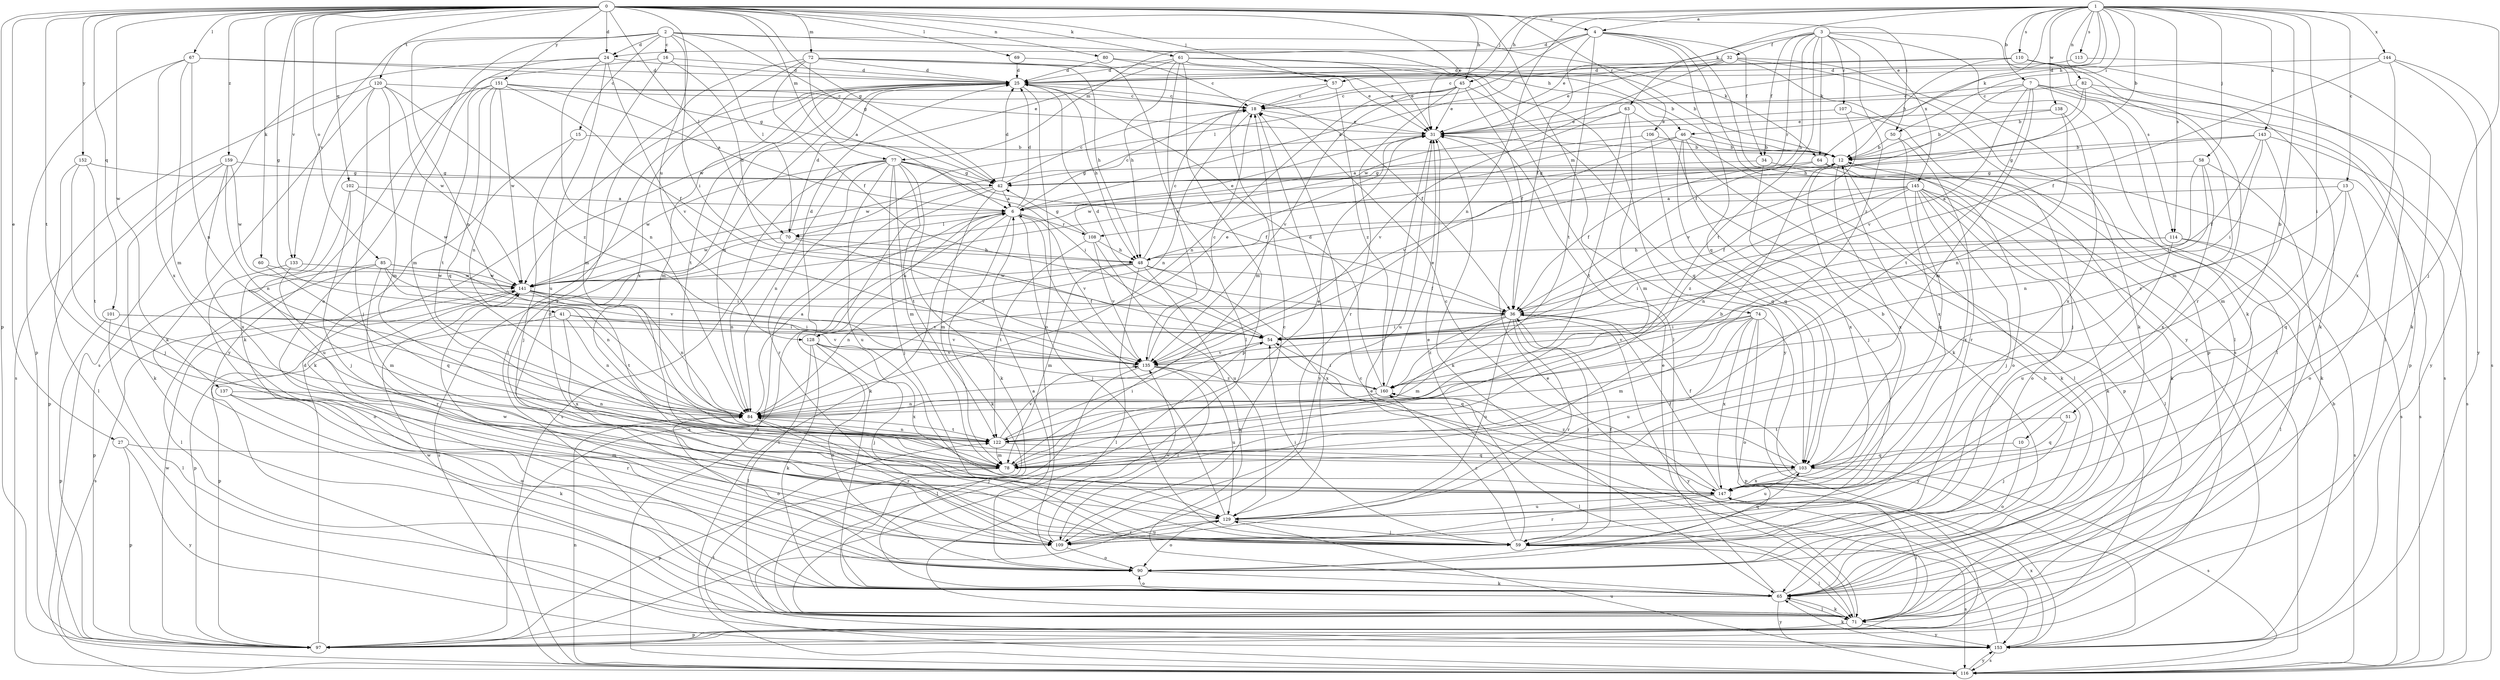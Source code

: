 strict digraph  {
0;
1;
2;
3;
4;
6;
7;
10;
12;
13;
15;
16;
18;
24;
25;
27;
31;
32;
34;
36;
41;
42;
45;
46;
48;
50;
51;
54;
57;
58;
59;
60;
61;
63;
64;
65;
67;
69;
70;
71;
72;
74;
77;
78;
80;
82;
84;
85;
90;
97;
101;
102;
103;
106;
107;
108;
109;
110;
113;
114;
116;
120;
122;
128;
129;
133;
135;
137;
138;
141;
143;
144;
145;
147;
151;
152;
153;
159;
160;
0 -> 4  [label=a];
0 -> 24  [label=d];
0 -> 27  [label=e];
0 -> 31  [label=e];
0 -> 41  [label=g];
0 -> 42  [label=g];
0 -> 45  [label=h];
0 -> 50  [label=i];
0 -> 57  [label=j];
0 -> 60  [label=k];
0 -> 61  [label=k];
0 -> 67  [label=l];
0 -> 69  [label=l];
0 -> 70  [label=l];
0 -> 72  [label=m];
0 -> 74  [label=m];
0 -> 77  [label=m];
0 -> 80  [label=n];
0 -> 85  [label=o];
0 -> 97  [label=p];
0 -> 101  [label=q];
0 -> 102  [label=q];
0 -> 106  [label=r];
0 -> 120  [label=t];
0 -> 122  [label=t];
0 -> 128  [label=u];
0 -> 133  [label=v];
0 -> 137  [label=w];
0 -> 151  [label=y];
0 -> 152  [label=y];
0 -> 159  [label=z];
1 -> 4  [label=a];
1 -> 7  [label=b];
1 -> 10  [label=b];
1 -> 12  [label=b];
1 -> 13  [label=c];
1 -> 31  [label=e];
1 -> 45  [label=h];
1 -> 46  [label=h];
1 -> 50  [label=i];
1 -> 51  [label=i];
1 -> 57  [label=j];
1 -> 58  [label=j];
1 -> 59  [label=j];
1 -> 63  [label=k];
1 -> 64  [label=k];
1 -> 82  [label=n];
1 -> 84  [label=n];
1 -> 110  [label=s];
1 -> 113  [label=s];
1 -> 114  [label=s];
1 -> 138  [label=w];
1 -> 143  [label=x];
1 -> 144  [label=x];
2 -> 15  [label=c];
2 -> 16  [label=c];
2 -> 24  [label=d];
2 -> 42  [label=g];
2 -> 46  [label=h];
2 -> 54  [label=i];
2 -> 64  [label=k];
2 -> 70  [label=l];
2 -> 84  [label=n];
2 -> 90  [label=o];
2 -> 133  [label=v];
3 -> 31  [label=e];
3 -> 32  [label=f];
3 -> 34  [label=f];
3 -> 48  [label=h];
3 -> 64  [label=k];
3 -> 65  [label=k];
3 -> 107  [label=r];
3 -> 108  [label=r];
3 -> 114  [label=s];
3 -> 122  [label=t];
3 -> 145  [label=x];
3 -> 160  [label=z];
4 -> 24  [label=d];
4 -> 34  [label=f];
4 -> 36  [label=f];
4 -> 70  [label=l];
4 -> 77  [label=m];
4 -> 103  [label=q];
4 -> 116  [label=s];
4 -> 122  [label=t];
4 -> 153  [label=y];
6 -> 18  [label=c];
6 -> 25  [label=d];
6 -> 59  [label=j];
6 -> 65  [label=k];
6 -> 70  [label=l];
6 -> 108  [label=r];
6 -> 116  [label=s];
6 -> 128  [label=u];
6 -> 135  [label=v];
6 -> 141  [label=w];
7 -> 18  [label=c];
7 -> 36  [label=f];
7 -> 71  [label=l];
7 -> 78  [label=m];
7 -> 97  [label=p];
7 -> 116  [label=s];
7 -> 122  [label=t];
7 -> 135  [label=v];
10 -> 90  [label=o];
10 -> 103  [label=q];
12 -> 42  [label=g];
12 -> 65  [label=k];
12 -> 116  [label=s];
12 -> 147  [label=x];
13 -> 6  [label=a];
13 -> 90  [label=o];
13 -> 103  [label=q];
13 -> 160  [label=z];
15 -> 12  [label=b];
15 -> 59  [label=j];
15 -> 65  [label=k];
16 -> 25  [label=d];
16 -> 48  [label=h];
16 -> 78  [label=m];
16 -> 153  [label=y];
18 -> 31  [label=e];
18 -> 84  [label=n];
18 -> 153  [label=y];
24 -> 25  [label=d];
24 -> 78  [label=m];
24 -> 84  [label=n];
24 -> 116  [label=s];
24 -> 129  [label=u];
24 -> 135  [label=v];
25 -> 18  [label=c];
25 -> 36  [label=f];
25 -> 48  [label=h];
25 -> 71  [label=l];
25 -> 78  [label=m];
25 -> 84  [label=n];
25 -> 90  [label=o];
25 -> 122  [label=t];
27 -> 78  [label=m];
27 -> 97  [label=p];
27 -> 153  [label=y];
31 -> 12  [label=b];
31 -> 65  [label=k];
31 -> 129  [label=u];
31 -> 141  [label=w];
32 -> 6  [label=a];
32 -> 25  [label=d];
32 -> 31  [label=e];
32 -> 65  [label=k];
32 -> 71  [label=l];
32 -> 97  [label=p];
32 -> 141  [label=w];
34 -> 42  [label=g];
34 -> 116  [label=s];
34 -> 147  [label=x];
36 -> 54  [label=i];
36 -> 59  [label=j];
36 -> 78  [label=m];
36 -> 109  [label=r];
36 -> 129  [label=u];
36 -> 153  [label=y];
36 -> 160  [label=z];
41 -> 54  [label=i];
41 -> 84  [label=n];
41 -> 97  [label=p];
41 -> 135  [label=v];
41 -> 147  [label=x];
42 -> 6  [label=a];
42 -> 18  [label=c];
42 -> 25  [label=d];
42 -> 65  [label=k];
42 -> 78  [label=m];
42 -> 116  [label=s];
45 -> 18  [label=c];
45 -> 31  [label=e];
45 -> 36  [label=f];
45 -> 84  [label=n];
45 -> 103  [label=q];
45 -> 109  [label=r];
45 -> 135  [label=v];
46 -> 12  [label=b];
46 -> 59  [label=j];
46 -> 71  [label=l];
46 -> 97  [label=p];
46 -> 103  [label=q];
46 -> 135  [label=v];
46 -> 141  [label=w];
48 -> 18  [label=c];
48 -> 36  [label=f];
48 -> 65  [label=k];
48 -> 71  [label=l];
48 -> 78  [label=m];
48 -> 84  [label=n];
48 -> 141  [label=w];
48 -> 147  [label=x];
50 -> 12  [label=b];
50 -> 109  [label=r];
50 -> 147  [label=x];
51 -> 59  [label=j];
51 -> 103  [label=q];
51 -> 122  [label=t];
54 -> 25  [label=d];
54 -> 103  [label=q];
54 -> 135  [label=v];
57 -> 18  [label=c];
57 -> 78  [label=m];
57 -> 160  [label=z];
58 -> 42  [label=g];
58 -> 54  [label=i];
58 -> 65  [label=k];
58 -> 84  [label=n];
58 -> 147  [label=x];
59 -> 31  [label=e];
59 -> 36  [label=f];
59 -> 54  [label=i];
59 -> 71  [label=l];
59 -> 103  [label=q];
59 -> 116  [label=s];
59 -> 160  [label=z];
60 -> 103  [label=q];
60 -> 141  [label=w];
61 -> 12  [label=b];
61 -> 25  [label=d];
61 -> 31  [label=e];
61 -> 48  [label=h];
61 -> 71  [label=l];
61 -> 97  [label=p];
61 -> 135  [label=v];
61 -> 141  [label=w];
61 -> 153  [label=y];
63 -> 31  [label=e];
63 -> 65  [label=k];
63 -> 78  [label=m];
63 -> 122  [label=t];
63 -> 135  [label=v];
64 -> 36  [label=f];
64 -> 42  [label=g];
64 -> 65  [label=k];
64 -> 90  [label=o];
65 -> 12  [label=b];
65 -> 31  [label=e];
65 -> 71  [label=l];
65 -> 90  [label=o];
65 -> 153  [label=y];
67 -> 25  [label=d];
67 -> 42  [label=g];
67 -> 78  [label=m];
67 -> 84  [label=n];
67 -> 97  [label=p];
67 -> 147  [label=x];
69 -> 25  [label=d];
69 -> 71  [label=l];
70 -> 25  [label=d];
70 -> 48  [label=h];
70 -> 84  [label=n];
70 -> 116  [label=s];
70 -> 135  [label=v];
71 -> 31  [label=e];
71 -> 65  [label=k];
71 -> 97  [label=p];
71 -> 141  [label=w];
71 -> 153  [label=y];
72 -> 6  [label=a];
72 -> 12  [label=b];
72 -> 25  [label=d];
72 -> 31  [label=e];
72 -> 36  [label=f];
72 -> 48  [label=h];
72 -> 109  [label=r];
72 -> 147  [label=x];
74 -> 54  [label=i];
74 -> 78  [label=m];
74 -> 90  [label=o];
74 -> 97  [label=p];
74 -> 129  [label=u];
74 -> 135  [label=v];
74 -> 147  [label=x];
74 -> 153  [label=y];
77 -> 36  [label=f];
77 -> 42  [label=g];
77 -> 54  [label=i];
77 -> 59  [label=j];
77 -> 65  [label=k];
77 -> 78  [label=m];
77 -> 84  [label=n];
77 -> 109  [label=r];
77 -> 116  [label=s];
77 -> 122  [label=t];
77 -> 129  [label=u];
77 -> 141  [label=w];
78 -> 12  [label=b];
78 -> 31  [label=e];
78 -> 97  [label=p];
80 -> 18  [label=c];
80 -> 25  [label=d];
80 -> 31  [label=e];
82 -> 12  [label=b];
82 -> 18  [label=c];
82 -> 48  [label=h];
82 -> 78  [label=m];
82 -> 153  [label=y];
84 -> 6  [label=a];
84 -> 59  [label=j];
84 -> 90  [label=o];
84 -> 109  [label=r];
84 -> 122  [label=t];
85 -> 54  [label=i];
85 -> 71  [label=l];
85 -> 84  [label=n];
85 -> 97  [label=p];
85 -> 109  [label=r];
85 -> 135  [label=v];
85 -> 141  [label=w];
90 -> 6  [label=a];
90 -> 65  [label=k];
97 -> 6  [label=a];
97 -> 25  [label=d];
97 -> 31  [label=e];
97 -> 141  [label=w];
101 -> 54  [label=i];
101 -> 71  [label=l];
101 -> 97  [label=p];
101 -> 135  [label=v];
102 -> 6  [label=a];
102 -> 59  [label=j];
102 -> 129  [label=u];
102 -> 141  [label=w];
103 -> 12  [label=b];
103 -> 36  [label=f];
103 -> 116  [label=s];
103 -> 129  [label=u];
103 -> 147  [label=x];
103 -> 160  [label=z];
106 -> 6  [label=a];
106 -> 12  [label=b];
106 -> 103  [label=q];
107 -> 31  [label=e];
107 -> 59  [label=j];
107 -> 135  [label=v];
108 -> 31  [label=e];
108 -> 42  [label=g];
108 -> 48  [label=h];
108 -> 122  [label=t];
108 -> 129  [label=u];
108 -> 135  [label=v];
109 -> 18  [label=c];
109 -> 25  [label=d];
109 -> 90  [label=o];
109 -> 129  [label=u];
109 -> 135  [label=v];
109 -> 141  [label=w];
110 -> 12  [label=b];
110 -> 18  [label=c];
110 -> 25  [label=d];
110 -> 65  [label=k];
110 -> 71  [label=l];
110 -> 109  [label=r];
113 -> 25  [label=d];
113 -> 65  [label=k];
114 -> 48  [label=h];
114 -> 54  [label=i];
114 -> 71  [label=l];
114 -> 116  [label=s];
114 -> 129  [label=u];
116 -> 84  [label=n];
116 -> 122  [label=t];
116 -> 129  [label=u];
116 -> 153  [label=y];
120 -> 18  [label=c];
120 -> 59  [label=j];
120 -> 65  [label=k];
120 -> 78  [label=m];
120 -> 116  [label=s];
120 -> 141  [label=w];
120 -> 160  [label=z];
122 -> 54  [label=i];
122 -> 78  [label=m];
122 -> 84  [label=n];
122 -> 103  [label=q];
122 -> 135  [label=v];
128 -> 25  [label=d];
128 -> 31  [label=e];
128 -> 59  [label=j];
128 -> 65  [label=k];
128 -> 71  [label=l];
128 -> 90  [label=o];
128 -> 135  [label=v];
128 -> 147  [label=x];
129 -> 6  [label=a];
129 -> 59  [label=j];
129 -> 90  [label=o];
129 -> 109  [label=r];
133 -> 78  [label=m];
133 -> 90  [label=o];
133 -> 141  [label=w];
135 -> 18  [label=c];
135 -> 71  [label=l];
135 -> 109  [label=r];
135 -> 129  [label=u];
135 -> 160  [label=z];
137 -> 65  [label=k];
137 -> 84  [label=n];
137 -> 90  [label=o];
137 -> 109  [label=r];
138 -> 12  [label=b];
138 -> 31  [label=e];
138 -> 84  [label=n];
138 -> 147  [label=x];
141 -> 36  [label=f];
141 -> 84  [label=n];
141 -> 97  [label=p];
141 -> 116  [label=s];
141 -> 122  [label=t];
141 -> 135  [label=v];
143 -> 12  [label=b];
143 -> 36  [label=f];
143 -> 42  [label=g];
143 -> 54  [label=i];
143 -> 78  [label=m];
143 -> 116  [label=s];
144 -> 25  [label=d];
144 -> 36  [label=f];
144 -> 116  [label=s];
144 -> 147  [label=x];
144 -> 153  [label=y];
145 -> 6  [label=a];
145 -> 36  [label=f];
145 -> 59  [label=j];
145 -> 65  [label=k];
145 -> 71  [label=l];
145 -> 84  [label=n];
145 -> 90  [label=o];
145 -> 103  [label=q];
145 -> 147  [label=x];
145 -> 160  [label=z];
147 -> 18  [label=c];
147 -> 36  [label=f];
147 -> 71  [label=l];
147 -> 109  [label=r];
147 -> 129  [label=u];
151 -> 6  [label=a];
151 -> 18  [label=c];
151 -> 31  [label=e];
151 -> 36  [label=f];
151 -> 65  [label=k];
151 -> 84  [label=n];
151 -> 103  [label=q];
151 -> 122  [label=t];
151 -> 141  [label=w];
152 -> 42  [label=g];
152 -> 59  [label=j];
152 -> 71  [label=l];
152 -> 122  [label=t];
153 -> 12  [label=b];
153 -> 18  [label=c];
153 -> 65  [label=k];
153 -> 116  [label=s];
153 -> 147  [label=x];
159 -> 42  [label=g];
159 -> 65  [label=k];
159 -> 84  [label=n];
159 -> 97  [label=p];
159 -> 141  [label=w];
159 -> 147  [label=x];
160 -> 25  [label=d];
160 -> 31  [label=e];
160 -> 54  [label=i];
160 -> 71  [label=l];
160 -> 84  [label=n];
}
